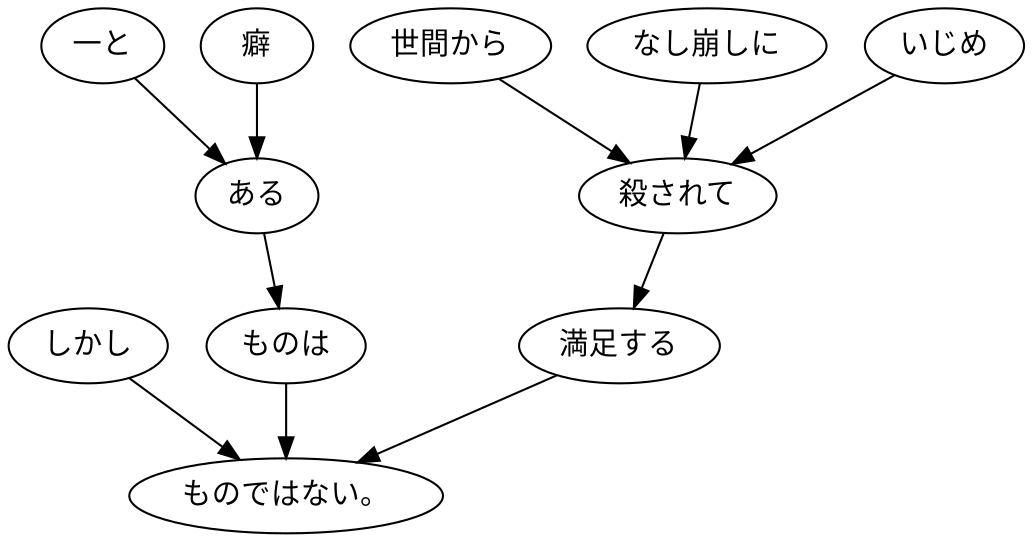 digraph graph8602 {
	node0 [label="しかし"];
	node1 [label="一と"];
	node2 [label="癖"];
	node3 [label="ある"];
	node4 [label="ものは"];
	node5 [label="世間から"];
	node6 [label="なし崩しに"];
	node7 [label="いじめ"];
	node8 [label="殺されて"];
	node9 [label="満足する"];
	node10 [label="ものではない。"];
	node0 -> node10;
	node1 -> node3;
	node2 -> node3;
	node3 -> node4;
	node4 -> node10;
	node5 -> node8;
	node6 -> node8;
	node7 -> node8;
	node8 -> node9;
	node9 -> node10;
}
